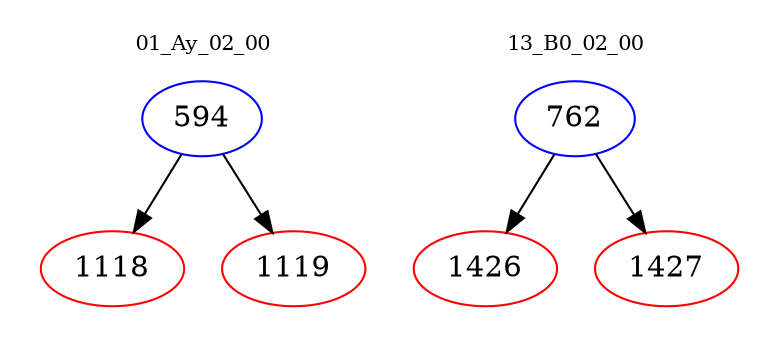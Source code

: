 digraph{
subgraph cluster_0 {
color = white
label = "01_Ay_02_00";
fontsize=10;
T0_594 [label="594", color="blue"]
T0_594 -> T0_1118 [color="black"]
T0_1118 [label="1118", color="red"]
T0_594 -> T0_1119 [color="black"]
T0_1119 [label="1119", color="red"]
}
subgraph cluster_1 {
color = white
label = "13_B0_02_00";
fontsize=10;
T1_762 [label="762", color="blue"]
T1_762 -> T1_1426 [color="black"]
T1_1426 [label="1426", color="red"]
T1_762 -> T1_1427 [color="black"]
T1_1427 [label="1427", color="red"]
}
}
